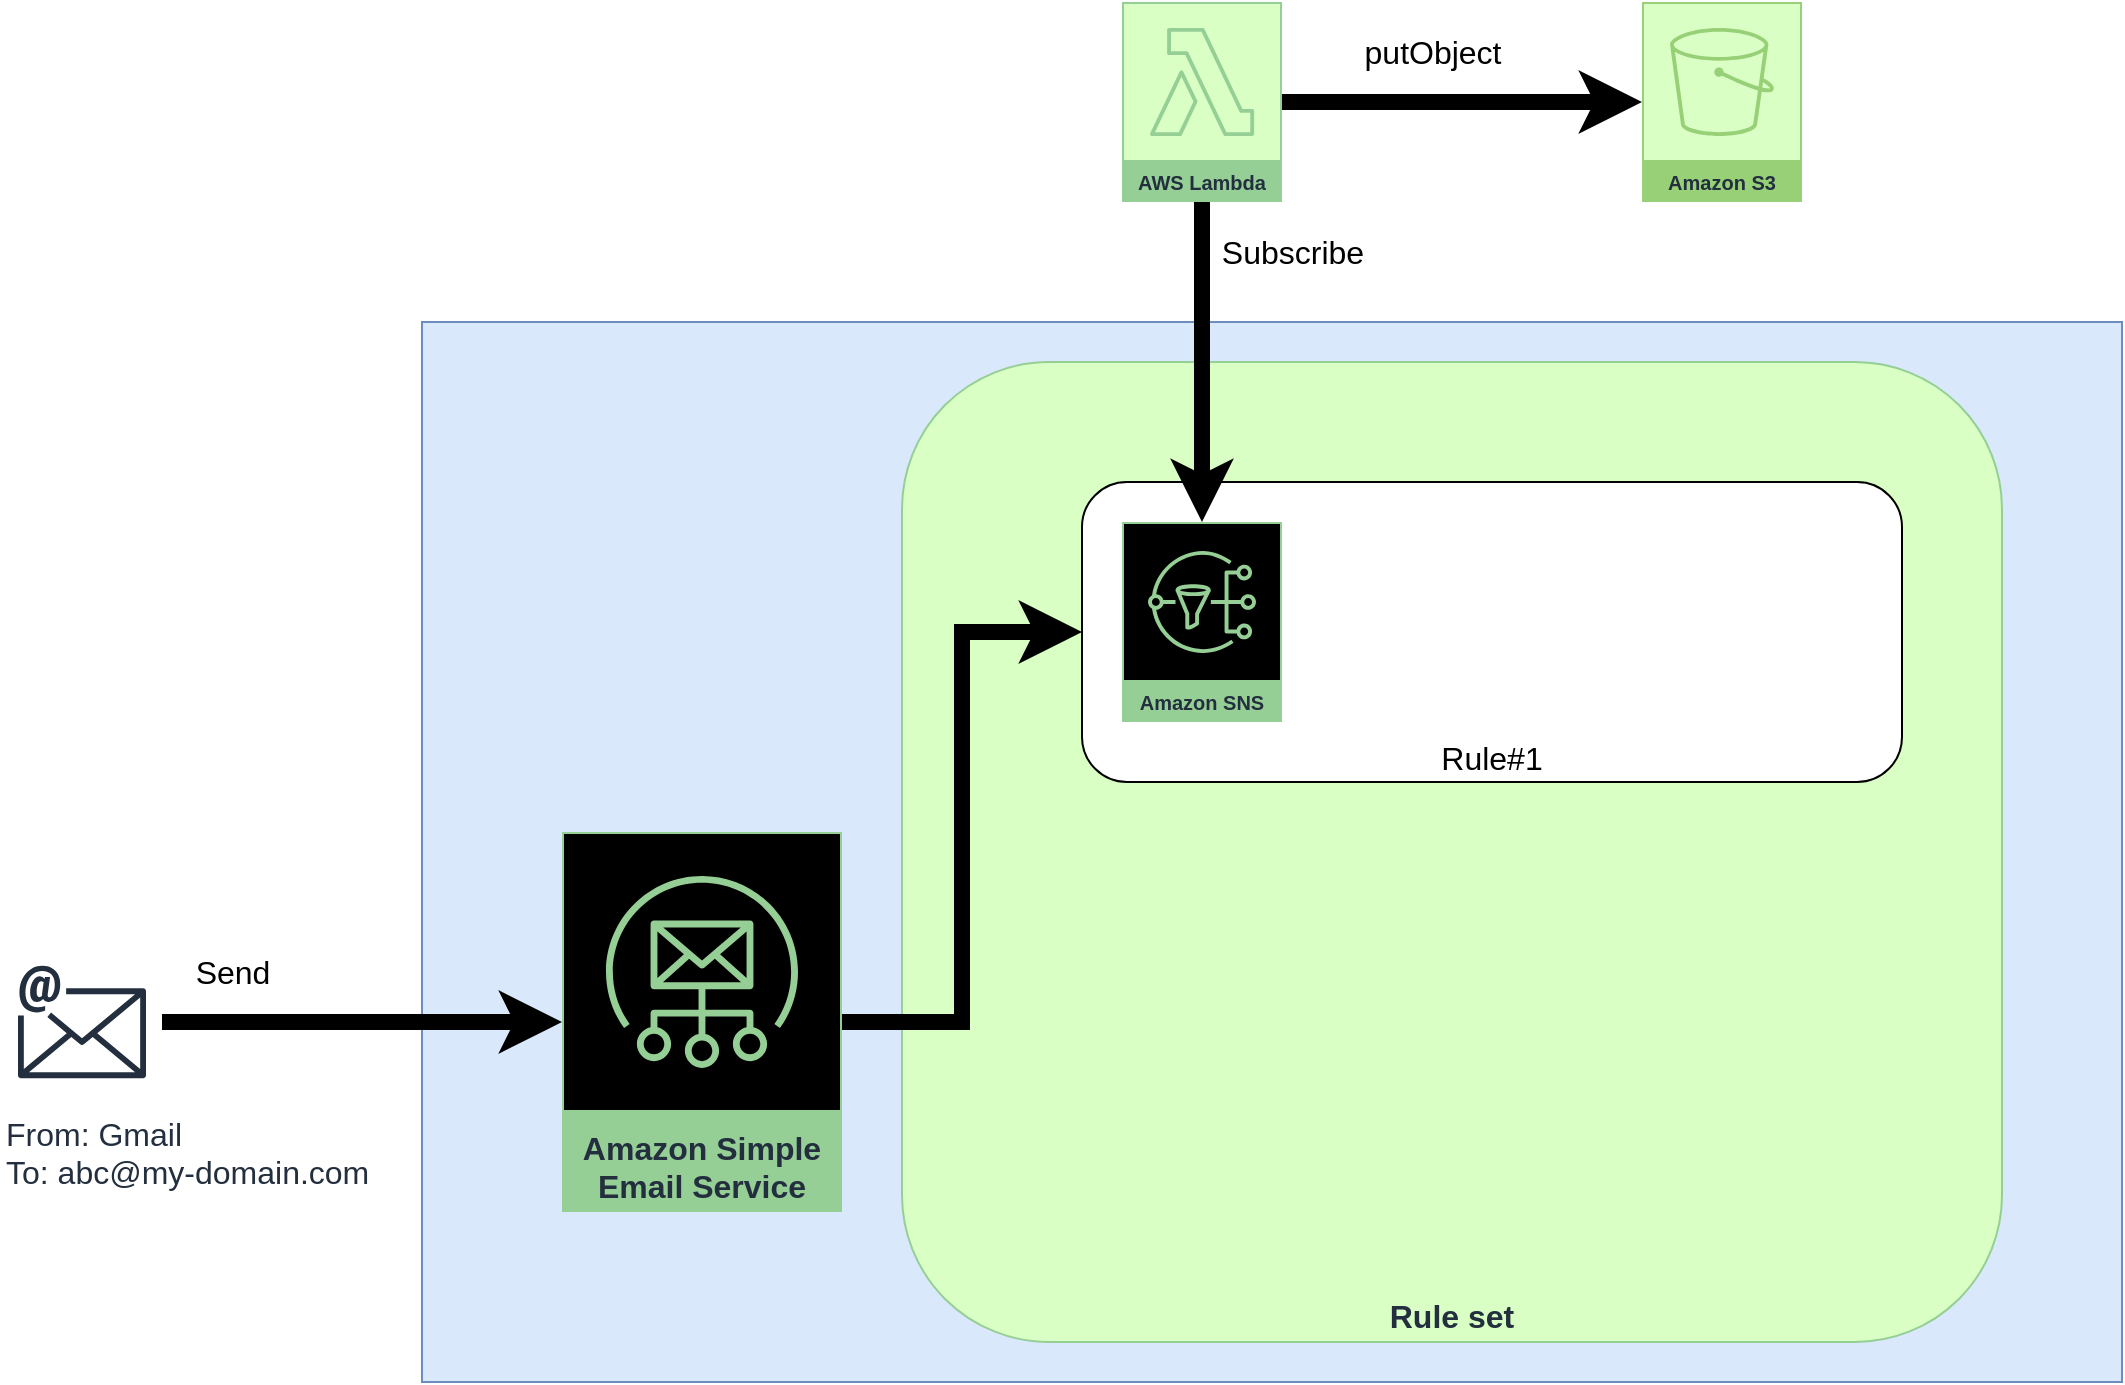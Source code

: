 <mxfile version="27.0.9">
  <diagram name="Page-1" id="3VmrNTQ2ohJpAWMTPZuV">
    <mxGraphModel dx="1267" dy="841" grid="1" gridSize="10" guides="1" tooltips="1" connect="1" arrows="1" fold="1" page="1" pageScale="1" pageWidth="850" pageHeight="1100" background="none" math="0" shadow="0">
      <root>
        <mxCell id="0" />
        <mxCell id="1" parent="0" />
        <mxCell id="w6ZPWYE-HAwKZEzfc5nD-6" value="" style="rounded=0;whiteSpace=wrap;html=1;fillColor=#dae8fc;strokeColor=#6c8ebf;" parent="1" vertex="1">
          <mxGeometry x="230" y="470" width="850" height="530" as="geometry" />
        </mxCell>
        <mxCell id="w6ZPWYE-HAwKZEzfc5nD-2" style="edgeStyle=orthogonalEdgeStyle;rounded=0;orthogonalLoop=1;jettySize=auto;html=1;strokeWidth=8;" parent="1" source="lQQnwD3rIVVVfVJV-rDm-3" target="lQQnwD3rIVVVfVJV-rDm-9" edge="1">
          <mxGeometry relative="1" as="geometry" />
        </mxCell>
        <mxCell id="lQQnwD3rIVVVfVJV-rDm-3" value="&lt;div&gt;From: Gmail&lt;/div&gt;&lt;div&gt;To: abc@my-domain.com&lt;/div&gt;" style="sketch=0;outlineConnect=0;fontColor=#232F3E;gradientColor=none;strokeColor=#232F3E;fillColor=#ffffff;dashed=0;verticalLabelPosition=bottom;verticalAlign=top;align=left;html=1;fontSize=16;fontStyle=0;aspect=fixed;shape=mxgraph.aws4.resourceIcon;resIcon=mxgraph.aws4.email;" parent="1" vertex="1">
          <mxGeometry x="20" y="780" width="80" height="80" as="geometry" />
        </mxCell>
        <mxCell id="lQQnwD3rIVVVfVJV-rDm-9" value="Amazon Simple Email Service" style="sketch=0;outlineConnect=0;fontColor=#232F3E;gradientColor=none;strokeColor=#95CF95;fillColor=light-dark(#D9FFC4,#BDC7D4);dashed=0;verticalLabelPosition=middle;verticalAlign=bottom;align=center;html=1;whiteSpace=wrap;fontSize=16;fontStyle=1;spacing=3;shape=mxgraph.aws4.productIcon;prIcon=mxgraph.aws4.simple_email_service;fillStyle=solid;" parent="1" vertex="1">
          <mxGeometry x="300" y="725" width="140" height="190" as="geometry" />
        </mxCell>
        <mxCell id="w6ZPWYE-HAwKZEzfc5nD-3" value="Send" style="text;html=1;align=center;verticalAlign=middle;resizable=0;points=[];autosize=1;strokeColor=none;fillColor=none;fontSize=16;" parent="1" vertex="1">
          <mxGeometry x="105" y="780" width="60" height="30" as="geometry" />
        </mxCell>
        <mxCell id="dolJU4SiVJTDhAZtlAIQ-2" value="Rule set" style="rounded=1;whiteSpace=wrap;html=1;fontSize=16;verticalAlign=bottom;fillColor=light-dark(#D9FFC4,#BDC7D4);strokeColor=#95CF95;fontColor=#232F3E;sketch=0;gradientColor=none;dashed=0;fontStyle=1;spacing=3;fillStyle=solid;" parent="1" vertex="1">
          <mxGeometry x="470" y="490" width="550" height="490" as="geometry" />
        </mxCell>
        <mxCell id="dolJU4SiVJTDhAZtlAIQ-6" value="Rule#1" style="rounded=1;whiteSpace=wrap;html=1;fontSize=16;verticalAlign=bottom;" parent="1" vertex="1">
          <mxGeometry x="560" y="550" width="410" height="150" as="geometry" />
        </mxCell>
        <mxCell id="dolJU4SiVJTDhAZtlAIQ-5" value="Amazon SNS" style="sketch=0;outlineConnect=0;fontColor=#232F3E;gradientColor=none;strokeColor=#95CF95;fillColor=light-dark(#D9FFC4,#BDC7D4);dashed=0;verticalLabelPosition=middle;verticalAlign=bottom;align=center;html=1;whiteSpace=wrap;fontSize=10;fontStyle=1;spacing=3;shape=mxgraph.aws4.productIcon;prIcon=mxgraph.aws4.sns;" parent="1" vertex="1">
          <mxGeometry x="580" y="570" width="80" height="100" as="geometry" />
        </mxCell>
        <mxCell id="dolJU4SiVJTDhAZtlAIQ-3" value="" style="edgeStyle=orthogonalEdgeStyle;rounded=0;orthogonalLoop=1;jettySize=auto;html=1;strokeWidth=8;entryX=0;entryY=0.5;entryDx=0;entryDy=0;" parent="1" source="lQQnwD3rIVVVfVJV-rDm-9" target="dolJU4SiVJTDhAZtlAIQ-6" edge="1">
          <mxGeometry relative="1" as="geometry" />
        </mxCell>
        <mxCell id="dolJU4SiVJTDhAZtlAIQ-10" style="edgeStyle=orthogonalEdgeStyle;rounded=0;orthogonalLoop=1;jettySize=auto;html=1;strokeWidth=8;" parent="1" source="dolJU4SiVJTDhAZtlAIQ-9" target="dolJU4SiVJTDhAZtlAIQ-5" edge="1">
          <mxGeometry relative="1" as="geometry" />
        </mxCell>
        <mxCell id="nc_2RACLqYg-MJdMNox2-2" style="edgeStyle=orthogonalEdgeStyle;rounded=0;orthogonalLoop=1;jettySize=auto;html=1;strokeWidth=8;" edge="1" parent="1" source="dolJU4SiVJTDhAZtlAIQ-9" target="nc_2RACLqYg-MJdMNox2-1">
          <mxGeometry relative="1" as="geometry" />
        </mxCell>
        <mxCell id="dolJU4SiVJTDhAZtlAIQ-9" value="AWS Lambda" style="sketch=0;outlineConnect=0;fontColor=#232F3E;gradientColor=none;strokeColor=#95CF95;fillColor=#D9FFC4;dashed=0;verticalLabelPosition=middle;verticalAlign=bottom;align=center;html=1;whiteSpace=wrap;fontSize=10;fontStyle=1;spacing=3;shape=mxgraph.aws4.productIcon;prIcon=mxgraph.aws4.lambda;" parent="1" vertex="1">
          <mxGeometry x="580" y="310" width="80" height="100" as="geometry" />
        </mxCell>
        <mxCell id="dolJU4SiVJTDhAZtlAIQ-11" value="Subscribe" style="text;html=1;align=center;verticalAlign=middle;resizable=0;points=[];autosize=1;strokeColor=none;fillColor=none;fontSize=16;" parent="1" vertex="1">
          <mxGeometry x="620" y="420" width="90" height="30" as="geometry" />
        </mxCell>
        <mxCell id="nc_2RACLqYg-MJdMNox2-1" value="Amazon S3" style="sketch=0;outlineConnect=0;fontColor=#232F3E;gradientColor=none;strokeColor=#97D077;fillColor=#D9FFC4;dashed=0;verticalLabelPosition=middle;verticalAlign=bottom;align=center;html=1;whiteSpace=wrap;fontSize=10;fontStyle=1;spacing=3;shape=mxgraph.aws4.productIcon;prIcon=mxgraph.aws4.s3;" vertex="1" parent="1">
          <mxGeometry x="840" y="310" width="80" height="100" as="geometry" />
        </mxCell>
        <mxCell id="nc_2RACLqYg-MJdMNox2-3" value="putObject" style="text;html=1;align=center;verticalAlign=middle;resizable=0;points=[];autosize=1;strokeColor=none;fillColor=none;fontSize=16;" vertex="1" parent="1">
          <mxGeometry x="690" y="320" width="90" height="30" as="geometry" />
        </mxCell>
      </root>
    </mxGraphModel>
  </diagram>
</mxfile>
